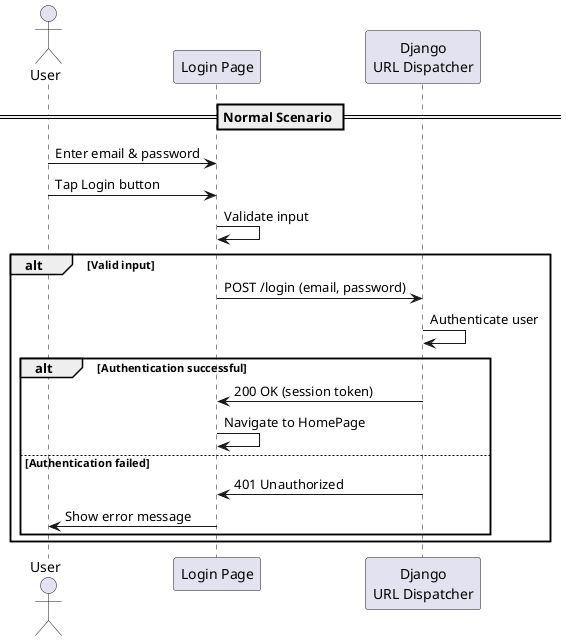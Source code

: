 @startuml

actor User
participant "Login Page" as UI
participant "Django\nURL Dispatcher" as API

== Normal Scenario ==
User -> UI: Enter email & password
User -> UI: Tap Login button
UI -> UI: Validate input
alt Valid input
    UI -> API: POST /login (email, password)
    API -> API: Authenticate user
    alt Authentication successful
        API -> UI: 200 OK (session token)
        UI -> UI: Navigate to HomePage
    else Authentication failed
        API -> UI: 401 Unauthorized
        UI -> User: Show error message
    end
end

@enduml